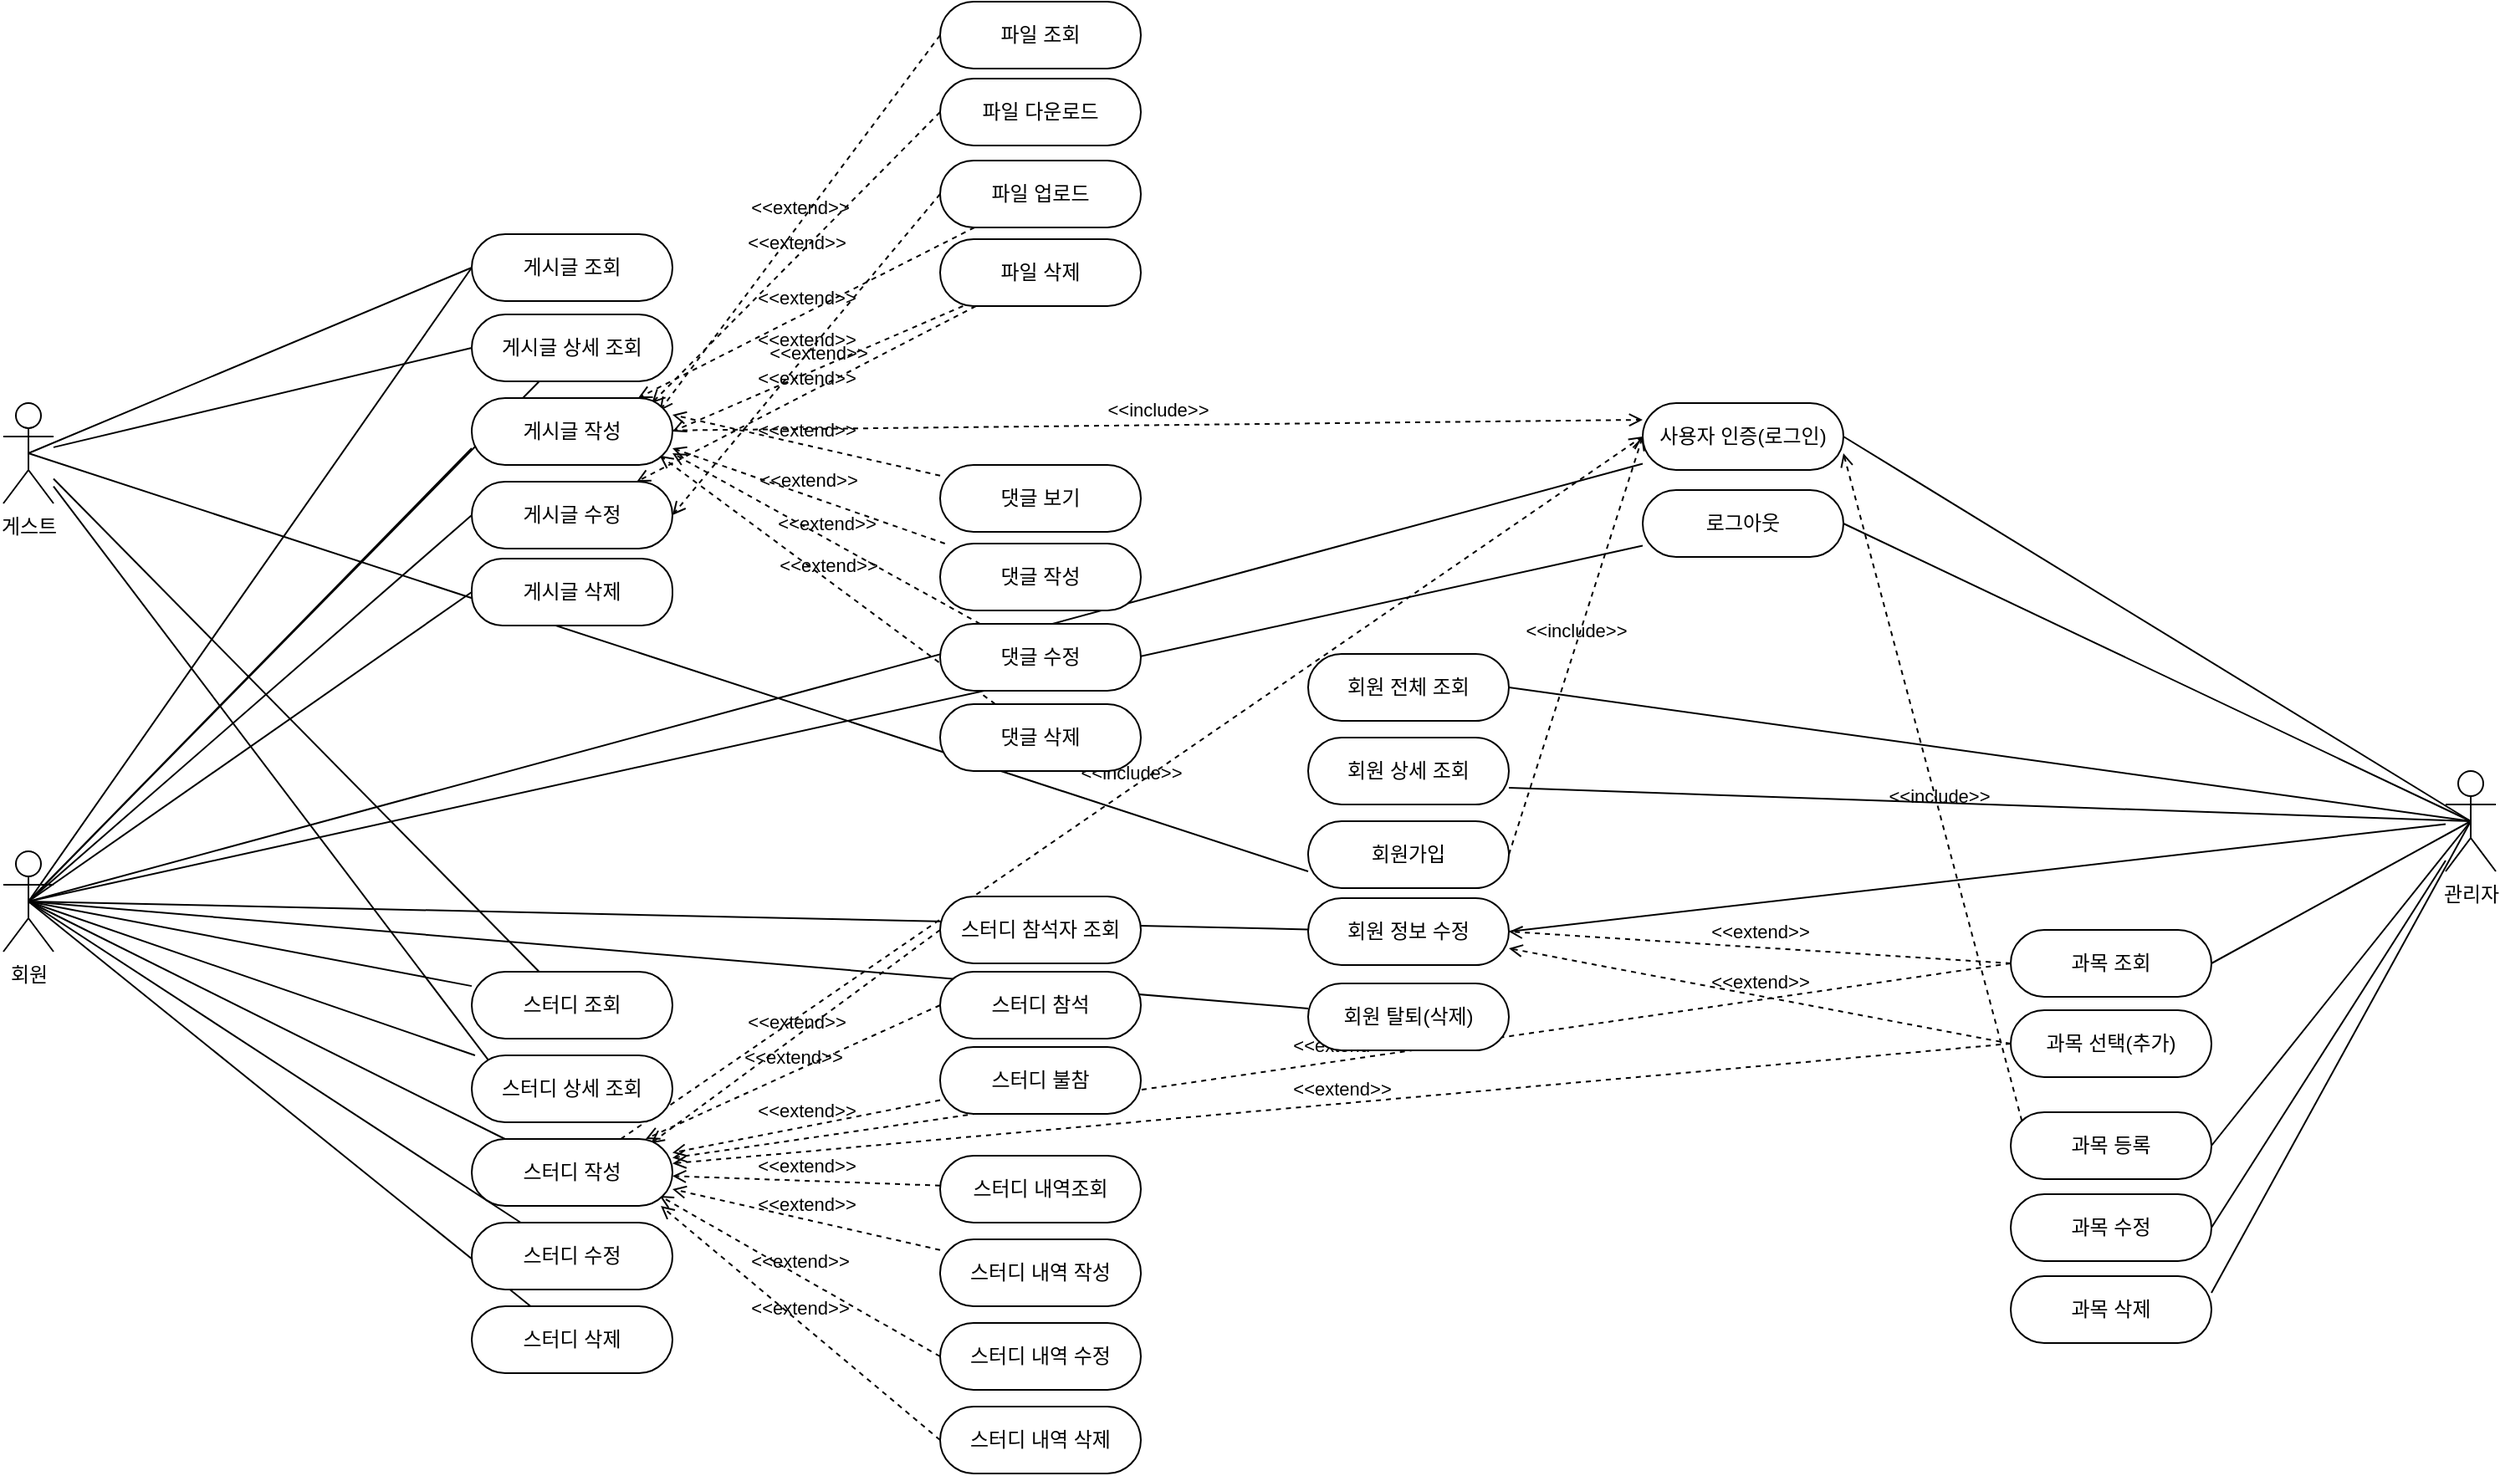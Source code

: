 <mxfile version="26.0.16">
  <diagram name="페이지-1" id="QxODguJsuvjMeyI0KNoS">
    <mxGraphModel dx="1761" dy="539" grid="1" gridSize="10" guides="1" tooltips="1" connect="1" arrows="1" fold="1" page="1" pageScale="1" pageWidth="827" pageHeight="1169" math="0" shadow="0">
      <root>
        <mxCell id="0" />
        <mxCell id="1" parent="0" />
        <mxCell id="d9pHwedOrbv2TAhCUEpA-1" value="게스트&lt;div&gt;&lt;br&gt;&lt;div&gt;&lt;div&gt;&lt;br&gt;&lt;/div&gt;&lt;/div&gt;&lt;/div&gt;" style="shape=umlActor;verticalLabelPosition=bottom;verticalAlign=top;html=1;outlineConnect=0;aspect=fixed;" parent="1" vertex="1">
          <mxGeometry x="-760" y="270" width="30" height="60" as="geometry" />
        </mxCell>
        <mxCell id="d9pHwedOrbv2TAhCUEpA-3" value="회원&lt;div&gt;&lt;br&gt;&lt;div&gt;&lt;br&gt;&lt;/div&gt;&lt;/div&gt;" style="shape=umlActor;verticalLabelPosition=bottom;verticalAlign=top;html=1;outlineConnect=0;aspect=fixed;" parent="1" vertex="1">
          <mxGeometry x="-760" y="538" width="30" height="60" as="geometry" />
        </mxCell>
        <mxCell id="d9pHwedOrbv2TAhCUEpA-6" value="관리자&lt;div&gt;&lt;br&gt;&lt;/div&gt;" style="shape=umlActor;verticalLabelPosition=bottom;verticalAlign=top;html=1;outlineConnect=0;aspect=fixed;" parent="1" vertex="1">
          <mxGeometry x="700" y="490" width="30" height="60" as="geometry" />
        </mxCell>
        <mxCell id="O30RGDS3RHG1suwy4nZ0-20" value="" style="endArrow=none;html=1;rounded=0;entryX=0;entryY=0.75;entryDx=0;entryDy=0;exitX=0.5;exitY=0.5;exitDx=0;exitDy=0;exitPerimeter=0;" edge="1" parent="1" source="d9pHwedOrbv2TAhCUEpA-1" target="d9pHwedOrbv2TAhCUEpA-9">
          <mxGeometry width="50" height="50" relative="1" as="geometry">
            <mxPoint x="-520" y="270" as="sourcePoint" />
            <mxPoint x="-640" y="210" as="targetPoint" />
          </mxGeometry>
        </mxCell>
        <mxCell id="O30RGDS3RHG1suwy4nZ0-27" value="" style="endArrow=none;html=1;rounded=0;entryX=0;entryY=0.5;entryDx=0;entryDy=0;exitX=0.5;exitY=0.5;exitDx=0;exitDy=0;exitPerimeter=0;" edge="1" parent="1" source="d9pHwedOrbv2TAhCUEpA-1" target="d9pHwedOrbv2TAhCUEpA-11">
          <mxGeometry width="50" height="50" relative="1" as="geometry">
            <mxPoint x="-720" y="193" as="sourcePoint" />
            <mxPoint x="-590" y="130" as="targetPoint" />
          </mxGeometry>
        </mxCell>
        <mxCell id="O30RGDS3RHG1suwy4nZ0-28" value="" style="endArrow=none;html=1;rounded=0;entryX=0;entryY=0.75;entryDx=0;entryDy=0;exitX=0.5;exitY=0.5;exitDx=0;exitDy=0;exitPerimeter=0;" edge="1" parent="1" source="d9pHwedOrbv2TAhCUEpA-3" target="d9pHwedOrbv2TAhCUEpA-14">
          <mxGeometry width="50" height="50" relative="1" as="geometry">
            <mxPoint x="-745" y="377" as="sourcePoint" />
            <mxPoint x="-600" y="307" as="targetPoint" />
          </mxGeometry>
        </mxCell>
        <mxCell id="O30RGDS3RHG1suwy4nZ0-30" value="" style="endArrow=none;html=1;rounded=0;entryX=0;entryY=0.5;entryDx=0;entryDy=0;exitX=0.5;exitY=0.5;exitDx=0;exitDy=0;exitPerimeter=0;" edge="1" parent="1" source="d9pHwedOrbv2TAhCUEpA-3" target="d9pHwedOrbv2TAhCUEpA-15">
          <mxGeometry width="50" height="50" relative="1" as="geometry">
            <mxPoint x="-720" y="389" as="sourcePoint" />
            <mxPoint x="-590" y="307" as="targetPoint" />
          </mxGeometry>
        </mxCell>
        <mxCell id="O30RGDS3RHG1suwy4nZ0-31" value="" style="endArrow=none;html=1;rounded=0;entryX=0;entryY=0.5;entryDx=0;entryDy=0;exitX=0.5;exitY=0.5;exitDx=0;exitDy=0;exitPerimeter=0;" edge="1" parent="1" source="d9pHwedOrbv2TAhCUEpA-3" target="d9pHwedOrbv2TAhCUEpA-16">
          <mxGeometry width="50" height="50" relative="1" as="geometry">
            <mxPoint x="-735" y="398" as="sourcePoint" />
            <mxPoint x="-590" y="347" as="targetPoint" />
          </mxGeometry>
        </mxCell>
        <mxCell id="O30RGDS3RHG1suwy4nZ0-32" value="" style="endArrow=none;html=1;rounded=0;entryX=0;entryY=0.5;entryDx=0;entryDy=0;" edge="1" parent="1" source="d9pHwedOrbv2TAhCUEpA-1" target="d9pHwedOrbv2TAhCUEpA-12">
          <mxGeometry width="50" height="50" relative="1" as="geometry">
            <mxPoint x="-745" y="190" as="sourcePoint" />
            <mxPoint x="-610" y="230" as="targetPoint" />
          </mxGeometry>
        </mxCell>
        <mxCell id="O30RGDS3RHG1suwy4nZ0-33" value="" style="endArrow=none;html=1;rounded=0;exitX=0.5;exitY=0.5;exitDx=0;exitDy=0;exitPerimeter=0;" edge="1" parent="1" source="d9pHwedOrbv2TAhCUEpA-3" target="d9pHwedOrbv2TAhCUEpA-12">
          <mxGeometry width="50" height="50" relative="1" as="geometry">
            <mxPoint x="-735" y="398" as="sourcePoint" />
            <mxPoint x="-460" y="250" as="targetPoint" />
          </mxGeometry>
        </mxCell>
        <mxCell id="O30RGDS3RHG1suwy4nZ0-34" value="" style="endArrow=none;html=1;rounded=0;entryX=0;entryY=0.5;entryDx=0;entryDy=0;exitX=0.5;exitY=0.5;exitDx=0;exitDy=0;exitPerimeter=0;" edge="1" parent="1" source="d9pHwedOrbv2TAhCUEpA-3" target="d9pHwedOrbv2TAhCUEpA-11">
          <mxGeometry width="50" height="50" relative="1" as="geometry">
            <mxPoint x="-745" y="390" as="sourcePoint" />
            <mxPoint x="-590" y="307" as="targetPoint" />
          </mxGeometry>
        </mxCell>
        <mxCell id="O30RGDS3RHG1suwy4nZ0-35" value="" style="endArrow=none;html=1;rounded=0;exitX=0.5;exitY=0.5;exitDx=0;exitDy=0;exitPerimeter=0;" edge="1" parent="1" source="d9pHwedOrbv2TAhCUEpA-3" target="d9pHwedOrbv2TAhCUEpA-33">
          <mxGeometry width="50" height="50" relative="1" as="geometry">
            <mxPoint x="-735" y="398" as="sourcePoint" />
            <mxPoint x="-470" y="393" as="targetPoint" />
          </mxGeometry>
        </mxCell>
        <mxCell id="O30RGDS3RHG1suwy4nZ0-36" value="" style="endArrow=none;html=1;rounded=0;exitX=0.5;exitY=0.5;exitDx=0;exitDy=0;exitPerimeter=0;" edge="1" parent="1" source="d9pHwedOrbv2TAhCUEpA-3" target="d9pHwedOrbv2TAhCUEpA-34">
          <mxGeometry width="50" height="50" relative="1" as="geometry">
            <mxPoint x="-725" y="408" as="sourcePoint" />
            <mxPoint x="-460" y="403" as="targetPoint" />
          </mxGeometry>
        </mxCell>
        <mxCell id="O30RGDS3RHG1suwy4nZ0-37" value="" style="endArrow=none;html=1;rounded=0;exitX=0.5;exitY=0.5;exitDx=0;exitDy=0;exitPerimeter=0;" edge="1" parent="1" source="d9pHwedOrbv2TAhCUEpA-3" target="d9pHwedOrbv2TAhCUEpA-35">
          <mxGeometry width="50" height="50" relative="1" as="geometry">
            <mxPoint x="-730" y="400" as="sourcePoint" />
            <mxPoint x="-450" y="413" as="targetPoint" />
          </mxGeometry>
        </mxCell>
        <mxCell id="O30RGDS3RHG1suwy4nZ0-38" value="" style="endArrow=none;html=1;rounded=0;exitX=0.5;exitY=0.5;exitDx=0;exitDy=0;exitPerimeter=0;" edge="1" parent="1" source="d9pHwedOrbv2TAhCUEpA-3" target="d9pHwedOrbv2TAhCUEpA-32">
          <mxGeometry width="50" height="50" relative="1" as="geometry">
            <mxPoint x="-735" y="398" as="sourcePoint" />
            <mxPoint x="-470" y="495" as="targetPoint" />
          </mxGeometry>
        </mxCell>
        <mxCell id="O30RGDS3RHG1suwy4nZ0-40" value="" style="endArrow=none;html=1;rounded=0;exitX=0.5;exitY=0.5;exitDx=0;exitDy=0;exitPerimeter=0;" edge="1" parent="1" source="d9pHwedOrbv2TAhCUEpA-3" target="d9pHwedOrbv2TAhCUEpA-31">
          <mxGeometry width="50" height="50" relative="1" as="geometry">
            <mxPoint x="-735" y="398" as="sourcePoint" />
            <mxPoint x="-463" y="500" as="targetPoint" />
          </mxGeometry>
        </mxCell>
        <mxCell id="O30RGDS3RHG1suwy4nZ0-41" value="" style="endArrow=none;html=1;rounded=0;" edge="1" parent="1" source="d9pHwedOrbv2TAhCUEpA-1" target="d9pHwedOrbv2TAhCUEpA-31">
          <mxGeometry width="50" height="50" relative="1" as="geometry">
            <mxPoint x="-690" y="230" as="sourcePoint" />
            <mxPoint x="-470" y="247" as="targetPoint" />
          </mxGeometry>
        </mxCell>
        <mxCell id="O30RGDS3RHG1suwy4nZ0-42" value="" style="endArrow=none;html=1;rounded=0;entryX=0.103;entryY=0.15;entryDx=0;entryDy=0;entryPerimeter=0;" edge="1" parent="1" source="d9pHwedOrbv2TAhCUEpA-1" target="d9pHwedOrbv2TAhCUEpA-32">
          <mxGeometry width="50" height="50" relative="1" as="geometry">
            <mxPoint x="-710" y="240" as="sourcePoint" />
            <mxPoint x="-460" y="257" as="targetPoint" />
          </mxGeometry>
        </mxCell>
        <mxCell id="O30RGDS3RHG1suwy4nZ0-44" value="&amp;lt;&amp;lt;extend&amp;gt;&amp;gt;" style="html=1;verticalAlign=bottom;labelBackgroundColor=none;endArrow=open;endFill=0;dashed=1;rounded=0;" edge="1" parent="1" source="d9pHwedOrbv2TAhCUEpA-20" target="d9pHwedOrbv2TAhCUEpA-14">
          <mxGeometry width="160" relative="1" as="geometry">
            <mxPoint x="-200" y="286.5" as="sourcePoint" />
            <mxPoint x="-360" y="286.5" as="targetPoint" />
          </mxGeometry>
        </mxCell>
        <mxCell id="O30RGDS3RHG1suwy4nZ0-45" value="&amp;lt;&amp;lt;extend&amp;gt;&amp;gt;" style="html=1;verticalAlign=bottom;labelBackgroundColor=none;endArrow=open;endFill=0;dashed=1;rounded=0;entryX=1;entryY=0.5;entryDx=0;entryDy=0;exitX=0;exitY=0.5;exitDx=0;exitDy=0;" edge="1" parent="1" source="d9pHwedOrbv2TAhCUEpA-20" target="d9pHwedOrbv2TAhCUEpA-15">
          <mxGeometry width="160" relative="1" as="geometry">
            <mxPoint x="-210" y="380" as="sourcePoint" />
            <mxPoint x="-340" y="347" as="targetPoint" />
          </mxGeometry>
        </mxCell>
        <mxCell id="O30RGDS3RHG1suwy4nZ0-46" value="&amp;lt;&amp;lt;extend&amp;gt;&amp;gt;" style="html=1;verticalAlign=bottom;labelBackgroundColor=none;endArrow=open;endFill=0;dashed=1;rounded=0;entryX=1;entryY=0.25;entryDx=0;entryDy=0;" edge="1" parent="1" source="d9pHwedOrbv2TAhCUEpA-30" target="d9pHwedOrbv2TAhCUEpA-14">
          <mxGeometry width="160" relative="1" as="geometry">
            <mxPoint x="-190" y="210" as="sourcePoint" />
            <mxPoint x="-360" y="239.5" as="targetPoint" />
          </mxGeometry>
        </mxCell>
        <mxCell id="O30RGDS3RHG1suwy4nZ0-47" value="&amp;lt;&amp;lt;extend&amp;gt;&amp;gt;" style="html=1;verticalAlign=bottom;labelBackgroundColor=none;endArrow=open;endFill=0;dashed=1;rounded=0;entryX=0.936;entryY=0.192;entryDx=0;entryDy=0;exitX=0;exitY=0.5;exitDx=0;exitDy=0;entryPerimeter=0;" edge="1" parent="1" source="d9pHwedOrbv2TAhCUEpA-42" target="d9pHwedOrbv2TAhCUEpA-14">
          <mxGeometry width="160" relative="1" as="geometry">
            <mxPoint x="-200" y="275" as="sourcePoint" />
            <mxPoint x="-360" y="229" as="targetPoint" />
          </mxGeometry>
        </mxCell>
        <mxCell id="O30RGDS3RHG1suwy4nZ0-48" value="&amp;lt;&amp;lt;extend&amp;gt;&amp;gt;" style="html=1;verticalAlign=bottom;labelBackgroundColor=none;endArrow=open;endFill=0;dashed=1;rounded=0;entryX=0.897;entryY=0.075;entryDx=0;entryDy=0;exitX=0;exitY=0.5;exitDx=0;exitDy=0;entryPerimeter=0;" edge="1" parent="1" source="d9pHwedOrbv2TAhCUEpA-21" target="d9pHwedOrbv2TAhCUEpA-14">
          <mxGeometry width="160" relative="1" as="geometry">
            <mxPoint x="-210" y="248" as="sourcePoint" />
            <mxPoint x="-350" y="230" as="targetPoint" />
          </mxGeometry>
        </mxCell>
        <mxCell id="O30RGDS3RHG1suwy4nZ0-54" value="&amp;lt;&amp;lt;extend&amp;gt;&amp;gt;" style="html=1;verticalAlign=bottom;labelBackgroundColor=none;endArrow=open;endFill=0;dashed=1;rounded=0;entryX=1;entryY=0.5;entryDx=0;entryDy=0;" edge="1" parent="1" source="d9pHwedOrbv2TAhCUEpA-43" target="d9pHwedOrbv2TAhCUEpA-14">
          <mxGeometry width="160" relative="1" as="geometry">
            <mxPoint x="-190" y="337" as="sourcePoint" />
            <mxPoint x="-350" y="344" as="targetPoint" />
          </mxGeometry>
        </mxCell>
        <mxCell id="O30RGDS3RHG1suwy4nZ0-55" value="&amp;lt;&amp;lt;extend&amp;gt;&amp;gt;" style="html=1;verticalAlign=bottom;labelBackgroundColor=none;endArrow=open;endFill=0;dashed=1;rounded=0;" edge="1" parent="1" source="d9pHwedOrbv2TAhCUEpA-43" target="d9pHwedOrbv2TAhCUEpA-15">
          <mxGeometry width="160" relative="1" as="geometry">
            <mxPoint x="-190" y="284" as="sourcePoint" />
            <mxPoint x="-350" y="347" as="targetPoint" />
          </mxGeometry>
        </mxCell>
        <mxCell id="O30RGDS3RHG1suwy4nZ0-56" value="&amp;lt;&amp;lt;extend&amp;gt;&amp;gt;" style="html=1;verticalAlign=bottom;labelBackgroundColor=none;endArrow=open;endFill=0;dashed=1;rounded=0;entryX=1;entryY=0.75;entryDx=0;entryDy=0;" edge="1" parent="1" source="d9pHwedOrbv2TAhCUEpA-26" target="d9pHwedOrbv2TAhCUEpA-14">
          <mxGeometry width="160" relative="1" as="geometry">
            <mxPoint x="-190" y="417.35" as="sourcePoint" />
            <mxPoint x="-360" y="390.002" as="targetPoint" />
          </mxGeometry>
        </mxCell>
        <mxCell id="O30RGDS3RHG1suwy4nZ0-57" value="&amp;lt;&amp;lt;extend&amp;gt;&amp;gt;" style="html=1;verticalAlign=bottom;labelBackgroundColor=none;endArrow=open;endFill=0;dashed=1;rounded=0;" edge="1" parent="1" source="d9pHwedOrbv2TAhCUEpA-27">
          <mxGeometry width="160" relative="1" as="geometry">
            <mxPoint x="-223" y="463" as="sourcePoint" />
            <mxPoint x="-360" y="300" as="targetPoint" />
          </mxGeometry>
        </mxCell>
        <mxCell id="O30RGDS3RHG1suwy4nZ0-58" value="&amp;lt;&amp;lt;extend&amp;gt;&amp;gt;" style="html=1;verticalAlign=bottom;labelBackgroundColor=none;endArrow=open;endFill=0;dashed=1;rounded=0;entryX=0.936;entryY=0.858;entryDx=0;entryDy=0;entryPerimeter=0;" edge="1" parent="1" source="d9pHwedOrbv2TAhCUEpA-28" target="d9pHwedOrbv2TAhCUEpA-14">
          <mxGeometry width="160" relative="1" as="geometry">
            <mxPoint x="-164" y="420" as="sourcePoint" />
            <mxPoint x="-350" y="310" as="targetPoint" />
          </mxGeometry>
        </mxCell>
        <mxCell id="O30RGDS3RHG1suwy4nZ0-59" value="&amp;lt;&amp;lt;extend&amp;gt;&amp;gt;" style="html=1;verticalAlign=bottom;labelBackgroundColor=none;endArrow=open;endFill=0;dashed=1;rounded=0;entryX=0.892;entryY=0.067;entryDx=0;entryDy=0;exitX=0;exitY=0.5;exitDx=0;exitDy=0;entryPerimeter=0;" edge="1" parent="1" source="O30RGDS3RHG1suwy4nZ0-53" target="d9pHwedOrbv2TAhCUEpA-33">
          <mxGeometry width="160" relative="1" as="geometry">
            <mxPoint x="-220" y="729.5" as="sourcePoint" />
            <mxPoint x="-350" y="720" as="targetPoint" />
          </mxGeometry>
        </mxCell>
        <mxCell id="O30RGDS3RHG1suwy4nZ0-60" value="&amp;lt;&amp;lt;extend&amp;gt;&amp;gt;" style="html=1;verticalAlign=bottom;labelBackgroundColor=none;endArrow=open;endFill=0;dashed=1;rounded=0;exitX=0;exitY=0.5;exitDx=0;exitDy=0;" edge="1" parent="1" source="O30RGDS3RHG1suwy4nZ0-16" target="d9pHwedOrbv2TAhCUEpA-33">
          <mxGeometry width="160" relative="1" as="geometry">
            <mxPoint x="-190" y="595" as="sourcePoint" />
            <mxPoint x="-363" y="723" as="targetPoint" />
          </mxGeometry>
        </mxCell>
        <mxCell id="O30RGDS3RHG1suwy4nZ0-61" value="&amp;lt;&amp;lt;extend&amp;gt;&amp;gt;" style="html=1;verticalAlign=bottom;labelBackgroundColor=none;endArrow=open;endFill=0;dashed=1;rounded=0;" edge="1" parent="1" source="O30RGDS3RHG1suwy4nZ0-17" target="d9pHwedOrbv2TAhCUEpA-33">
          <mxGeometry width="160" relative="1" as="geometry">
            <mxPoint x="-190" y="640" as="sourcePoint" />
            <mxPoint x="-366" y="720" as="targetPoint" />
          </mxGeometry>
        </mxCell>
        <mxCell id="O30RGDS3RHG1suwy4nZ0-62" value="&amp;lt;&amp;lt;extend&amp;gt;&amp;gt;" style="html=1;verticalAlign=bottom;labelBackgroundColor=none;endArrow=open;endFill=0;dashed=1;rounded=0;" edge="1" parent="1" source="O30RGDS3RHG1suwy4nZ0-11" target="d9pHwedOrbv2TAhCUEpA-33">
          <mxGeometry width="160" relative="1" as="geometry">
            <mxPoint x="-190" y="697" as="sourcePoint" />
            <mxPoint x="-350" y="728" as="targetPoint" />
          </mxGeometry>
        </mxCell>
        <mxCell id="O30RGDS3RHG1suwy4nZ0-63" value="&amp;lt;&amp;lt;extend&amp;gt;&amp;gt;" style="html=1;verticalAlign=bottom;labelBackgroundColor=none;endArrow=open;endFill=0;dashed=1;rounded=0;entryX=1;entryY=0.75;entryDx=0;entryDy=0;" edge="1" parent="1" source="O30RGDS3RHG1suwy4nZ0-12" target="d9pHwedOrbv2TAhCUEpA-33">
          <mxGeometry width="160" relative="1" as="geometry">
            <mxPoint x="-220" y="776" as="sourcePoint" />
            <mxPoint x="-380" y="770" as="targetPoint" />
          </mxGeometry>
        </mxCell>
        <mxCell id="O30RGDS3RHG1suwy4nZ0-64" value="&amp;lt;&amp;lt;extend&amp;gt;&amp;gt;" style="html=1;verticalAlign=bottom;labelBackgroundColor=none;endArrow=open;endFill=0;dashed=1;rounded=0;entryX=0.936;entryY=0.85;entryDx=0;entryDy=0;exitX=0;exitY=0.5;exitDx=0;exitDy=0;entryPerimeter=0;" edge="1" parent="1" source="O30RGDS3RHG1suwy4nZ0-13" target="d9pHwedOrbv2TAhCUEpA-33">
          <mxGeometry width="160" relative="1" as="geometry">
            <mxPoint x="-190" y="786" as="sourcePoint" />
            <mxPoint x="-350" y="750" as="targetPoint" />
          </mxGeometry>
        </mxCell>
        <mxCell id="O30RGDS3RHG1suwy4nZ0-65" value="&amp;lt;&amp;lt;extend&amp;gt;&amp;gt;" style="html=1;verticalAlign=bottom;labelBackgroundColor=none;endArrow=open;endFill=0;dashed=1;rounded=0;entryX=0.942;entryY=1;entryDx=0;entryDy=0;exitX=0;exitY=0.5;exitDx=0;exitDy=0;entryPerimeter=0;" edge="1" parent="1" source="O30RGDS3RHG1suwy4nZ0-14" target="d9pHwedOrbv2TAhCUEpA-33">
          <mxGeometry width="160" relative="1" as="geometry">
            <mxPoint x="-180" y="796" as="sourcePoint" />
            <mxPoint x="-350" y="750" as="targetPoint" />
          </mxGeometry>
        </mxCell>
        <mxCell id="O30RGDS3RHG1suwy4nZ0-66" value="" style="endArrow=none;html=1;rounded=0;exitX=0.5;exitY=0.5;exitDx=0;exitDy=0;exitPerimeter=0;" edge="1" parent="1" source="d9pHwedOrbv2TAhCUEpA-3" target="O30RGDS3RHG1suwy4nZ0-3">
          <mxGeometry width="50" height="50" relative="1" as="geometry">
            <mxPoint x="-735" y="438" as="sourcePoint" />
            <mxPoint x="-470" y="393" as="targetPoint" />
          </mxGeometry>
        </mxCell>
        <mxCell id="O30RGDS3RHG1suwy4nZ0-67" value="" style="endArrow=none;html=1;rounded=0;exitX=0.5;exitY=0.5;exitDx=0;exitDy=0;exitPerimeter=0;" edge="1" parent="1" source="d9pHwedOrbv2TAhCUEpA-3" target="O30RGDS3RHG1suwy4nZ0-4">
          <mxGeometry width="50" height="50" relative="1" as="geometry">
            <mxPoint x="-735" y="438" as="sourcePoint" />
            <mxPoint x="50" y="260" as="targetPoint" />
          </mxGeometry>
        </mxCell>
        <mxCell id="O30RGDS3RHG1suwy4nZ0-68" value="" style="endArrow=none;html=1;rounded=0;exitX=0.5;exitY=0.5;exitDx=0;exitDy=0;exitPerimeter=0;" edge="1" parent="1" source="d9pHwedOrbv2TAhCUEpA-3" target="d9pHwedOrbv2TAhCUEpA-17">
          <mxGeometry width="50" height="50" relative="1" as="geometry">
            <mxPoint x="-735" y="438" as="sourcePoint" />
            <mxPoint x="50" y="307" as="targetPoint" />
          </mxGeometry>
        </mxCell>
        <mxCell id="O30RGDS3RHG1suwy4nZ0-69" value="" style="endArrow=none;html=1;rounded=0;exitX=0.5;exitY=0.5;exitDx=0;exitDy=0;exitPerimeter=0;" edge="1" parent="1" source="d9pHwedOrbv2TAhCUEpA-3" target="d9pHwedOrbv2TAhCUEpA-18">
          <mxGeometry width="50" height="50" relative="1" as="geometry">
            <mxPoint x="-735" y="438" as="sourcePoint" />
            <mxPoint x="50" y="494" as="targetPoint" />
          </mxGeometry>
        </mxCell>
        <mxCell id="O30RGDS3RHG1suwy4nZ0-71" value="" style="endArrow=none;html=1;rounded=0;exitX=1;exitY=0.5;exitDx=0;exitDy=0;entryX=0.5;entryY=0.5;entryDx=0;entryDy=0;entryPerimeter=0;" edge="1" parent="1" source="d9pHwedOrbv2TAhCUEpA-17" target="d9pHwedOrbv2TAhCUEpA-6">
          <mxGeometry width="50" height="50" relative="1" as="geometry">
            <mxPoint x="430" y="530" as="sourcePoint" />
            <mxPoint x="295" y="671" as="targetPoint" />
          </mxGeometry>
        </mxCell>
        <mxCell id="O30RGDS3RHG1suwy4nZ0-73" value="" style="endArrow=none;html=1;rounded=0;exitX=1;exitY=0.5;exitDx=0;exitDy=0;entryX=0.5;entryY=0.5;entryDx=0;entryDy=0;entryPerimeter=0;" edge="1" parent="1" source="d9pHwedOrbv2TAhCUEpA-18" target="d9pHwedOrbv2TAhCUEpA-6">
          <mxGeometry width="50" height="50" relative="1" as="geometry">
            <mxPoint x="414" y="538" as="sourcePoint" />
            <mxPoint x="550" y="540" as="targetPoint" />
          </mxGeometry>
        </mxCell>
        <mxCell id="O30RGDS3RHG1suwy4nZ0-74" value="" style="endArrow=none;html=1;rounded=0;entryX=0.5;entryY=0.5;entryDx=0;entryDy=0;entryPerimeter=0;exitX=1;exitY=0.5;exitDx=0;exitDy=0;" edge="1" parent="1" source="O30RGDS3RHG1suwy4nZ0-1" target="d9pHwedOrbv2TAhCUEpA-6">
          <mxGeometry width="50" height="50" relative="1" as="geometry">
            <mxPoint x="230" y="230" as="sourcePoint" />
            <mxPoint x="595" y="442" as="targetPoint" />
          </mxGeometry>
        </mxCell>
        <mxCell id="O30RGDS3RHG1suwy4nZ0-75" value="" style="endArrow=none;html=1;rounded=0;entryX=0.5;entryY=0.5;entryDx=0;entryDy=0;entryPerimeter=0;exitX=1;exitY=0.75;exitDx=0;exitDy=0;" edge="1" parent="1" source="O30RGDS3RHG1suwy4nZ0-2" target="d9pHwedOrbv2TAhCUEpA-6">
          <mxGeometry width="50" height="50" relative="1" as="geometry">
            <mxPoint x="190" y="290" as="sourcePoint" />
            <mxPoint x="605" y="530" as="targetPoint" />
          </mxGeometry>
        </mxCell>
        <mxCell id="O30RGDS3RHG1suwy4nZ0-76" value="" style="endArrow=none;html=1;rounded=0;exitX=1;exitY=0.5;exitDx=0;exitDy=0;" edge="1" parent="1" source="O30RGDS3RHG1suwy4nZ0-3" target="d9pHwedOrbv2TAhCUEpA-6">
          <mxGeometry width="50" height="50" relative="1" as="geometry">
            <mxPoint x="170" y="290" as="sourcePoint" />
            <mxPoint x="590" y="520" as="targetPoint" />
          </mxGeometry>
        </mxCell>
        <mxCell id="O30RGDS3RHG1suwy4nZ0-84" value="&amp;lt;&amp;lt;extend&amp;gt;&amp;gt;" style="html=1;verticalAlign=bottom;labelBackgroundColor=none;endArrow=open;endFill=0;dashed=1;rounded=0;exitX=0;exitY=0.5;exitDx=0;exitDy=0;" edge="1" parent="1" source="O30RGDS3RHG1suwy4nZ0-80" target="d9pHwedOrbv2TAhCUEpA-33">
          <mxGeometry width="160" relative="1" as="geometry">
            <mxPoint x="160" y="710" as="sourcePoint" />
            <mxPoint x="10" y="750" as="targetPoint" />
          </mxGeometry>
        </mxCell>
        <mxCell id="O30RGDS3RHG1suwy4nZ0-86" value="" style="endArrow=none;html=1;rounded=0;exitX=1;exitY=0.5;exitDx=0;exitDy=0;entryX=0.5;entryY=0.5;entryDx=0;entryDy=0;entryPerimeter=0;" edge="1" parent="1" source="O30RGDS3RHG1suwy4nZ0-80" target="d9pHwedOrbv2TAhCUEpA-6">
          <mxGeometry width="50" height="50" relative="1" as="geometry">
            <mxPoint x="350" y="352" as="sourcePoint" />
            <mxPoint x="795" y="520" as="targetPoint" />
          </mxGeometry>
        </mxCell>
        <mxCell id="O30RGDS3RHG1suwy4nZ0-87" value="" style="endArrow=none;html=1;rounded=0;exitX=1;exitY=0.5;exitDx=0;exitDy=0;entryX=0.5;entryY=0.5;entryDx=0;entryDy=0;entryPerimeter=0;" edge="1" parent="1" source="O30RGDS3RHG1suwy4nZ0-81" target="d9pHwedOrbv2TAhCUEpA-6">
          <mxGeometry width="50" height="50" relative="1" as="geometry">
            <mxPoint x="370" y="633" as="sourcePoint" />
            <mxPoint x="790" y="520" as="targetPoint" />
          </mxGeometry>
        </mxCell>
        <mxCell id="O30RGDS3RHG1suwy4nZ0-88" value="" style="endArrow=none;html=1;rounded=0;exitX=1;exitY=0.5;exitDx=0;exitDy=0;" edge="1" parent="1" source="O30RGDS3RHG1suwy4nZ0-82" target="d9pHwedOrbv2TAhCUEpA-6">
          <mxGeometry width="50" height="50" relative="1" as="geometry">
            <mxPoint x="370" y="682" as="sourcePoint" />
            <mxPoint x="800" y="530" as="targetPoint" />
          </mxGeometry>
        </mxCell>
        <mxCell id="O30RGDS3RHG1suwy4nZ0-89" value="" style="endArrow=none;html=1;rounded=0;exitX=1;exitY=0.25;exitDx=0;exitDy=0;entryX=0.5;entryY=0.5;entryDx=0;entryDy=0;entryPerimeter=0;" edge="1" parent="1" source="O30RGDS3RHG1suwy4nZ0-83" target="d9pHwedOrbv2TAhCUEpA-6">
          <mxGeometry width="50" height="50" relative="1" as="geometry">
            <mxPoint x="370" y="731" as="sourcePoint" />
            <mxPoint x="780" y="537" as="targetPoint" />
          </mxGeometry>
        </mxCell>
        <mxCell id="O30RGDS3RHG1suwy4nZ0-90" value="&amp;lt;&amp;lt;extend&amp;gt;&amp;gt;" style="html=1;verticalAlign=bottom;labelBackgroundColor=none;endArrow=open;endFill=0;dashed=1;rounded=0;entryX=1;entryY=0.5;entryDx=0;entryDy=0;exitX=0;exitY=0.5;exitDx=0;exitDy=0;" edge="1" parent="1" source="O30RGDS3RHG1suwy4nZ0-80" target="O30RGDS3RHG1suwy4nZ0-3">
          <mxGeometry width="160" relative="1" as="geometry">
            <mxPoint x="200" y="740" as="sourcePoint" />
            <mxPoint y="682" as="targetPoint" />
          </mxGeometry>
        </mxCell>
        <mxCell id="O30RGDS3RHG1suwy4nZ0-92" value="&amp;lt;&amp;lt;extend&amp;gt;&amp;gt;" style="html=1;verticalAlign=bottom;labelBackgroundColor=none;endArrow=open;endFill=0;dashed=1;rounded=0;entryX=1;entryY=0.75;entryDx=0;entryDy=0;exitX=0;exitY=0.5;exitDx=0;exitDy=0;" edge="1" parent="1" source="O30RGDS3RHG1suwy4nZ0-91" target="O30RGDS3RHG1suwy4nZ0-3">
          <mxGeometry width="160" relative="1" as="geometry">
            <mxPoint x="370" y="633" as="sourcePoint" />
            <mxPoint x="150" y="596" as="targetPoint" />
          </mxGeometry>
        </mxCell>
        <mxCell id="O30RGDS3RHG1suwy4nZ0-93" value="&amp;lt;&amp;lt;extend&amp;gt;&amp;gt;" style="html=1;verticalAlign=bottom;labelBackgroundColor=none;endArrow=open;endFill=0;dashed=1;rounded=0;exitX=0;exitY=0.5;exitDx=0;exitDy=0;" edge="1" parent="1" source="O30RGDS3RHG1suwy4nZ0-91" target="d9pHwedOrbv2TAhCUEpA-33">
          <mxGeometry width="160" relative="1" as="geometry">
            <mxPoint x="370" y="633" as="sourcePoint" />
            <mxPoint x="-350" y="732" as="targetPoint" />
          </mxGeometry>
        </mxCell>
        <mxCell id="O30RGDS3RHG1suwy4nZ0-94" value="&amp;lt;&amp;lt;include&amp;gt;&amp;gt;" style="html=1;verticalAlign=bottom;labelBackgroundColor=none;endArrow=open;endFill=0;dashed=1;rounded=0;entryX=0;entryY=0.25;entryDx=0;entryDy=0;" edge="1" parent="1" source="d9pHwedOrbv2TAhCUEpA-14" target="d9pHwedOrbv2TAhCUEpA-17">
          <mxGeometry width="160" relative="1" as="geometry">
            <mxPoint x="30" y="217" as="sourcePoint" />
            <mxPoint x="190" y="217" as="targetPoint" />
          </mxGeometry>
        </mxCell>
        <mxCell id="O30RGDS3RHG1suwy4nZ0-95" value="&amp;lt;&amp;lt;include&amp;gt;&amp;gt;" style="html=1;verticalAlign=bottom;labelBackgroundColor=none;endArrow=open;endFill=0;dashed=1;rounded=0;entryX=0;entryY=0.5;entryDx=0;entryDy=0;" edge="1" parent="1" source="d9pHwedOrbv2TAhCUEpA-33" target="d9pHwedOrbv2TAhCUEpA-17">
          <mxGeometry width="160" relative="1" as="geometry">
            <mxPoint x="-350" y="296" as="sourcePoint" />
            <mxPoint x="230" y="290" as="targetPoint" />
          </mxGeometry>
        </mxCell>
        <mxCell id="O30RGDS3RHG1suwy4nZ0-96" value="&amp;lt;&amp;lt;include&amp;gt;&amp;gt;" style="html=1;verticalAlign=bottom;labelBackgroundColor=none;endArrow=open;endFill=0;dashed=1;rounded=0;exitX=1;exitY=0.5;exitDx=0;exitDy=0;entryX=0;entryY=0.5;entryDx=0;entryDy=0;" edge="1" parent="1" source="d9pHwedOrbv2TAhCUEpA-9" target="d9pHwedOrbv2TAhCUEpA-17">
          <mxGeometry width="160" relative="1" as="geometry">
            <mxPoint x="-350" y="296" as="sourcePoint" />
            <mxPoint x="240" y="290" as="targetPoint" />
          </mxGeometry>
        </mxCell>
        <mxCell id="O30RGDS3RHG1suwy4nZ0-97" value="&amp;lt;&amp;lt;include&amp;gt;&amp;gt;" style="html=1;verticalAlign=bottom;labelBackgroundColor=none;endArrow=open;endFill=0;dashed=1;rounded=0;exitX=0.12;exitY=0.853;exitDx=0;exitDy=0;exitPerimeter=0;entryX=1;entryY=0.75;entryDx=0;entryDy=0;" edge="1" parent="1" source="O30RGDS3RHG1suwy4nZ0-81" target="d9pHwedOrbv2TAhCUEpA-17">
          <mxGeometry width="160" relative="1" as="geometry">
            <mxPoint x="150" y="550" as="sourcePoint" />
            <mxPoint x="410" y="420" as="targetPoint" />
          </mxGeometry>
        </mxCell>
        <mxCell id="O30RGDS3RHG1suwy4nZ0-98" value="" style="group" vertex="1" connectable="0" parent="1">
          <mxGeometry x="-480" y="610" width="120" height="240" as="geometry" />
        </mxCell>
        <mxCell id="d9pHwedOrbv2TAhCUEpA-31" value="스터디 조회" style="rounded=1;whiteSpace=wrap;html=1;arcSize=50;aspect=fixed;" parent="O30RGDS3RHG1suwy4nZ0-98" vertex="1">
          <mxGeometry width="120" height="40" as="geometry" />
        </mxCell>
        <mxCell id="d9pHwedOrbv2TAhCUEpA-32" value="스터디 상세 조회" style="rounded=1;whiteSpace=wrap;html=1;arcSize=50;aspect=fixed;" parent="O30RGDS3RHG1suwy4nZ0-98" vertex="1">
          <mxGeometry y="50" width="120" height="40" as="geometry" />
        </mxCell>
        <mxCell id="d9pHwedOrbv2TAhCUEpA-33" value="스터디 작성" style="rounded=1;whiteSpace=wrap;html=1;arcSize=50;aspect=fixed;" parent="O30RGDS3RHG1suwy4nZ0-98" vertex="1">
          <mxGeometry y="100" width="120" height="40" as="geometry" />
        </mxCell>
        <mxCell id="d9pHwedOrbv2TAhCUEpA-34" value="스터디 수정" style="rounded=1;whiteSpace=wrap;html=1;arcSize=50;aspect=fixed;" parent="O30RGDS3RHG1suwy4nZ0-98" vertex="1">
          <mxGeometry y="150" width="120" height="40" as="geometry" />
        </mxCell>
        <mxCell id="d9pHwedOrbv2TAhCUEpA-35" value="스터디 삭제" style="rounded=1;whiteSpace=wrap;html=1;arcSize=50;aspect=fixed;" parent="O30RGDS3RHG1suwy4nZ0-98" vertex="1">
          <mxGeometry y="200" width="120" height="40" as="geometry" />
        </mxCell>
        <mxCell id="O30RGDS3RHG1suwy4nZ0-99" value="" style="group" vertex="1" connectable="0" parent="1">
          <mxGeometry x="-480" y="169" width="120" height="234" as="geometry" />
        </mxCell>
        <mxCell id="d9pHwedOrbv2TAhCUEpA-11" value="게시글 조회" style="rounded=1;whiteSpace=wrap;html=1;arcSize=50;aspect=fixed;" parent="O30RGDS3RHG1suwy4nZ0-99" vertex="1">
          <mxGeometry width="120" height="40" as="geometry" />
        </mxCell>
        <mxCell id="d9pHwedOrbv2TAhCUEpA-12" value="게시글 상세 조회" style="rounded=1;whiteSpace=wrap;html=1;arcSize=50;aspect=fixed;" parent="O30RGDS3RHG1suwy4nZ0-99" vertex="1">
          <mxGeometry y="48" width="120" height="40" as="geometry" />
        </mxCell>
        <mxCell id="d9pHwedOrbv2TAhCUEpA-14" value="게시글 작성" style="rounded=1;whiteSpace=wrap;html=1;arcSize=50;aspect=fixed;" parent="O30RGDS3RHG1suwy4nZ0-99" vertex="1">
          <mxGeometry y="98" width="120" height="40" as="geometry" />
        </mxCell>
        <mxCell id="d9pHwedOrbv2TAhCUEpA-15" value="게시글 수정" style="rounded=1;whiteSpace=wrap;html=1;arcSize=50;strokeColor=default;align=center;verticalAlign=middle;fontFamily=Helvetica;fontSize=12;fontColor=default;fillColor=default;aspect=fixed;" parent="O30RGDS3RHG1suwy4nZ0-99" vertex="1">
          <mxGeometry y="148" width="120" height="40" as="geometry" />
        </mxCell>
        <mxCell id="d9pHwedOrbv2TAhCUEpA-16" value="게시글 삭제" style="rounded=1;whiteSpace=wrap;html=1;arcSize=46;aspect=fixed;" parent="O30RGDS3RHG1suwy4nZ0-99" vertex="1">
          <mxGeometry y="194" width="120" height="40" as="geometry" />
        </mxCell>
        <mxCell id="O30RGDS3RHG1suwy4nZ0-100" value="" style="group" vertex="1" connectable="0" parent="1">
          <mxGeometry x="-200" y="30" width="120" height="182" as="geometry" />
        </mxCell>
        <mxCell id="d9pHwedOrbv2TAhCUEpA-20" value="파일 업로드" style="rounded=1;whiteSpace=wrap;html=1;arcSize=50;aspect=fixed;" parent="O30RGDS3RHG1suwy4nZ0-100" vertex="1">
          <mxGeometry y="95" width="120" height="40" as="geometry" />
        </mxCell>
        <mxCell id="d9pHwedOrbv2TAhCUEpA-21" value="파일 다운로드" style="rounded=1;whiteSpace=wrap;html=1;arcSize=50;aspect=fixed;" parent="O30RGDS3RHG1suwy4nZ0-100" vertex="1">
          <mxGeometry y="46" width="120" height="40" as="geometry" />
        </mxCell>
        <mxCell id="d9pHwedOrbv2TAhCUEpA-42" value="파일 조회" style="rounded=1;whiteSpace=wrap;html=1;arcSize=50;aspect=fixed;" parent="O30RGDS3RHG1suwy4nZ0-100" vertex="1">
          <mxGeometry width="120" height="40" as="geometry" />
        </mxCell>
        <mxCell id="d9pHwedOrbv2TAhCUEpA-43" value="파일 삭제" style="rounded=1;whiteSpace=wrap;html=1;arcSize=50;aspect=fixed;" parent="O30RGDS3RHG1suwy4nZ0-100" vertex="1">
          <mxGeometry y="142" width="120" height="40" as="geometry" />
        </mxCell>
        <mxCell id="O30RGDS3RHG1suwy4nZ0-101" value="" style="group" vertex="1" connectable="0" parent="1">
          <mxGeometry x="-200" y="307" width="120" height="183" as="geometry" />
        </mxCell>
        <mxCell id="d9pHwedOrbv2TAhCUEpA-26" value="댓글 작성" style="rounded=1;whiteSpace=wrap;html=1;arcSize=50;aspect=fixed;" parent="O30RGDS3RHG1suwy4nZ0-101" vertex="1">
          <mxGeometry y="47" width="120" height="40" as="geometry" />
        </mxCell>
        <mxCell id="d9pHwedOrbv2TAhCUEpA-27" value="댓글 수정" style="rounded=1;whiteSpace=wrap;html=1;arcSize=50;aspect=fixed;" parent="O30RGDS3RHG1suwy4nZ0-101" vertex="1">
          <mxGeometry y="95" width="120" height="40" as="geometry" />
        </mxCell>
        <mxCell id="d9pHwedOrbv2TAhCUEpA-28" value="댓글 삭제" style="rounded=1;whiteSpace=wrap;html=1;arcSize=50;aspect=fixed;" parent="O30RGDS3RHG1suwy4nZ0-101" vertex="1">
          <mxGeometry y="143" width="120" height="40" as="geometry" />
        </mxCell>
        <mxCell id="d9pHwedOrbv2TAhCUEpA-30" value="댓글 보기" style="rounded=1;whiteSpace=wrap;html=1;arcSize=50;aspect=fixed;" parent="O30RGDS3RHG1suwy4nZ0-101" vertex="1">
          <mxGeometry width="120" height="40" as="geometry" />
        </mxCell>
        <mxCell id="O30RGDS3RHG1suwy4nZ0-102" value="" style="group" vertex="1" connectable="0" parent="1">
          <mxGeometry x="-200" y="565" width="120" height="345" as="geometry" />
        </mxCell>
        <mxCell id="O30RGDS3RHG1suwy4nZ0-11" value="스터디 내역조회" style="rounded=1;whiteSpace=wrap;html=1;arcSize=50;aspect=fixed;" vertex="1" parent="O30RGDS3RHG1suwy4nZ0-102">
          <mxGeometry y="155" width="120" height="40" as="geometry" />
        </mxCell>
        <mxCell id="O30RGDS3RHG1suwy4nZ0-12" value="스터디 내역 작성" style="rounded=1;whiteSpace=wrap;html=1;arcSize=50;aspect=fixed;" vertex="1" parent="O30RGDS3RHG1suwy4nZ0-102">
          <mxGeometry y="205" width="120" height="40" as="geometry" />
        </mxCell>
        <mxCell id="O30RGDS3RHG1suwy4nZ0-13" value="스터디 내역 수정" style="rounded=1;whiteSpace=wrap;html=1;arcSize=50;aspect=fixed;" vertex="1" parent="O30RGDS3RHG1suwy4nZ0-102">
          <mxGeometry y="255" width="120" height="40" as="geometry" />
        </mxCell>
        <mxCell id="O30RGDS3RHG1suwy4nZ0-14" value="스터디 내역 삭제" style="rounded=1;whiteSpace=wrap;html=1;arcSize=50;aspect=fixed;" vertex="1" parent="O30RGDS3RHG1suwy4nZ0-102">
          <mxGeometry y="305" width="120" height="40" as="geometry" />
        </mxCell>
        <mxCell id="O30RGDS3RHG1suwy4nZ0-16" value="스터디 참석" style="rounded=1;whiteSpace=wrap;html=1;arcSize=50;aspect=fixed;" vertex="1" parent="O30RGDS3RHG1suwy4nZ0-102">
          <mxGeometry y="45" width="120" height="40" as="geometry" />
        </mxCell>
        <mxCell id="O30RGDS3RHG1suwy4nZ0-17" value="스터디 불참" style="rounded=1;whiteSpace=wrap;html=1;arcSize=50;aspect=fixed;" vertex="1" parent="O30RGDS3RHG1suwy4nZ0-102">
          <mxGeometry y="90" width="120" height="40" as="geometry" />
        </mxCell>
        <mxCell id="O30RGDS3RHG1suwy4nZ0-53" value="스터디 참석자 조회" style="rounded=1;whiteSpace=wrap;html=1;arcSize=50;aspect=fixed;" vertex="1" parent="O30RGDS3RHG1suwy4nZ0-102">
          <mxGeometry width="120" height="40" as="geometry" />
        </mxCell>
        <mxCell id="O30RGDS3RHG1suwy4nZ0-103" value="" style="group" vertex="1" connectable="0" parent="1">
          <mxGeometry x="20" y="420" width="120" height="237" as="geometry" />
        </mxCell>
        <mxCell id="d9pHwedOrbv2TAhCUEpA-9" value="회원가입" style="rounded=1;whiteSpace=wrap;html=1;arcSize=50;aspect=fixed;" parent="O30RGDS3RHG1suwy4nZ0-103" vertex="1">
          <mxGeometry y="100" width="120" height="40" as="geometry" />
        </mxCell>
        <mxCell id="O30RGDS3RHG1suwy4nZ0-1" value="회원 전체 조회" style="rounded=1;whiteSpace=wrap;html=1;arcSize=50;aspect=fixed;" vertex="1" parent="O30RGDS3RHG1suwy4nZ0-103">
          <mxGeometry width="120" height="40" as="geometry" />
        </mxCell>
        <mxCell id="O30RGDS3RHG1suwy4nZ0-2" value="회원 상세 조회" style="rounded=1;whiteSpace=wrap;html=1;arcSize=50;aspect=fixed;" vertex="1" parent="O30RGDS3RHG1suwy4nZ0-103">
          <mxGeometry y="50" width="120" height="40" as="geometry" />
        </mxCell>
        <mxCell id="O30RGDS3RHG1suwy4nZ0-3" value="회원 정보 수정" style="rounded=1;whiteSpace=wrap;html=1;arcSize=50;aspect=fixed;" vertex="1" parent="O30RGDS3RHG1suwy4nZ0-103">
          <mxGeometry y="146" width="120" height="40" as="geometry" />
        </mxCell>
        <mxCell id="O30RGDS3RHG1suwy4nZ0-4" value="회원 탈퇴(삭제)" style="rounded=1;whiteSpace=wrap;html=1;arcSize=50;aspect=fixed;" vertex="1" parent="O30RGDS3RHG1suwy4nZ0-103">
          <mxGeometry y="197" width="120" height="40" as="geometry" />
        </mxCell>
        <mxCell id="O30RGDS3RHG1suwy4nZ0-104" value="" style="group" vertex="1" connectable="0" parent="1">
          <mxGeometry x="220" y="270" width="120" height="92" as="geometry" />
        </mxCell>
        <mxCell id="d9pHwedOrbv2TAhCUEpA-17" value="사용자 인증(로그인)" style="rounded=1;whiteSpace=wrap;html=1;arcSize=50;aspect=fixed;" parent="O30RGDS3RHG1suwy4nZ0-104" vertex="1">
          <mxGeometry width="120" height="40" as="geometry" />
        </mxCell>
        <mxCell id="d9pHwedOrbv2TAhCUEpA-18" value="로그아웃" style="rounded=1;whiteSpace=wrap;html=1;arcSize=50;aspect=fixed;" parent="O30RGDS3RHG1suwy4nZ0-104" vertex="1">
          <mxGeometry y="52" width="120" height="40" as="geometry" />
        </mxCell>
        <mxCell id="O30RGDS3RHG1suwy4nZ0-106" value="" style="group" vertex="1" connectable="0" parent="1">
          <mxGeometry x="440" y="585" width="120" height="247" as="geometry" />
        </mxCell>
        <mxCell id="O30RGDS3RHG1suwy4nZ0-80" value="과목 조회" style="rounded=1;whiteSpace=wrap;html=1;arcSize=50;aspect=fixed;" vertex="1" parent="O30RGDS3RHG1suwy4nZ0-106">
          <mxGeometry width="120" height="40" as="geometry" />
        </mxCell>
        <mxCell id="O30RGDS3RHG1suwy4nZ0-81" value="과목 등록" style="rounded=1;whiteSpace=wrap;html=1;arcSize=50;aspect=fixed;" vertex="1" parent="O30RGDS3RHG1suwy4nZ0-106">
          <mxGeometry y="109" width="120" height="40" as="geometry" />
        </mxCell>
        <mxCell id="O30RGDS3RHG1suwy4nZ0-82" value="과목 수정" style="rounded=1;whiteSpace=wrap;html=1;arcSize=50;aspect=fixed;" vertex="1" parent="O30RGDS3RHG1suwy4nZ0-106">
          <mxGeometry y="158" width="120" height="40" as="geometry" />
        </mxCell>
        <mxCell id="O30RGDS3RHG1suwy4nZ0-83" value="과목 삭제" style="rounded=1;whiteSpace=wrap;html=1;arcSize=50;aspect=fixed;" vertex="1" parent="O30RGDS3RHG1suwy4nZ0-106">
          <mxGeometry y="207" width="120" height="40" as="geometry" />
        </mxCell>
        <mxCell id="O30RGDS3RHG1suwy4nZ0-91" value="과목 선택(추가)" style="rounded=1;whiteSpace=wrap;html=1;arcSize=50;aspect=fixed;" vertex="1" parent="O30RGDS3RHG1suwy4nZ0-106">
          <mxGeometry y="48" width="120" height="40" as="geometry" />
        </mxCell>
      </root>
    </mxGraphModel>
  </diagram>
</mxfile>
